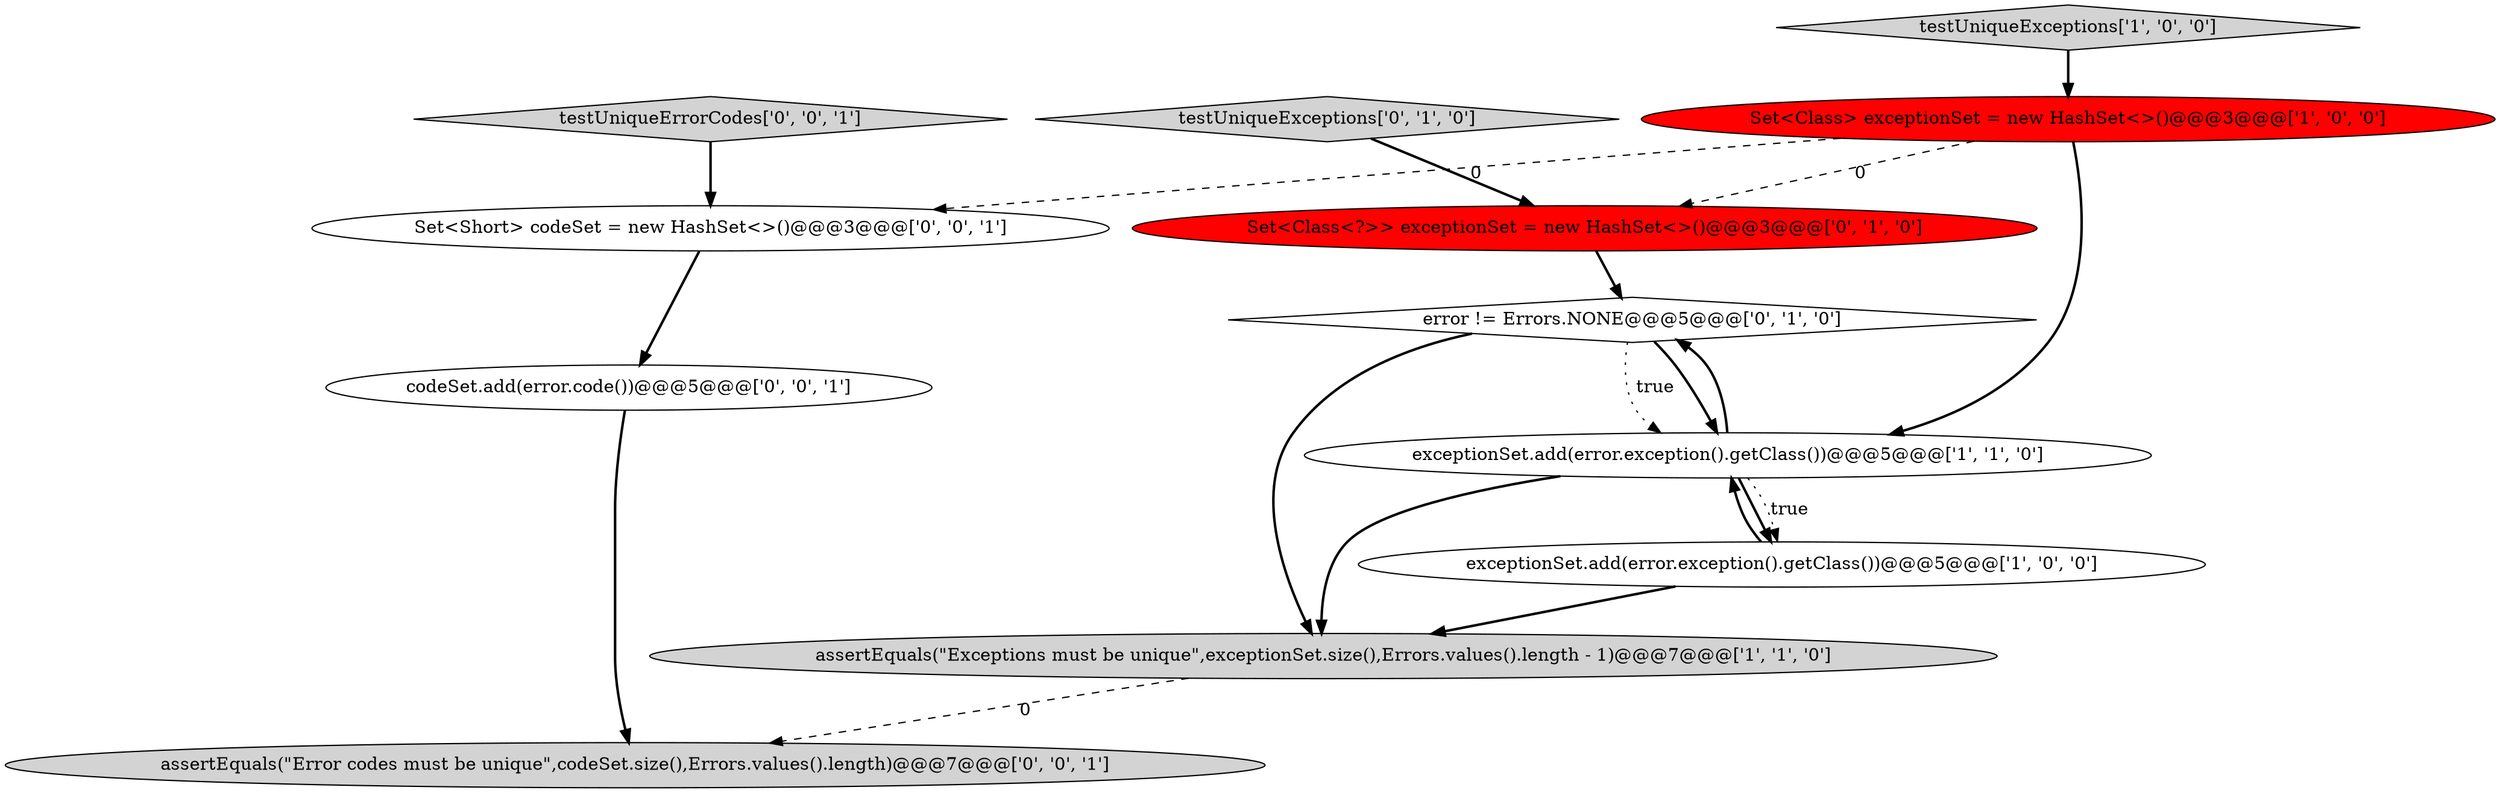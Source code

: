 digraph {
1 [style = filled, label = "Set<Class> exceptionSet = new HashSet<>()@@@3@@@['1', '0', '0']", fillcolor = red, shape = ellipse image = "AAA1AAABBB1BBB"];
0 [style = filled, label = "assertEquals(\"Exceptions must be unique\",exceptionSet.size(),Errors.values().length - 1)@@@7@@@['1', '1', '0']", fillcolor = lightgray, shape = ellipse image = "AAA0AAABBB1BBB"];
6 [style = filled, label = "Set<Class<?>> exceptionSet = new HashSet<>()@@@3@@@['0', '1', '0']", fillcolor = red, shape = ellipse image = "AAA1AAABBB2BBB"];
11 [style = filled, label = "assertEquals(\"Error codes must be unique\",codeSet.size(),Errors.values().length)@@@7@@@['0', '0', '1']", fillcolor = lightgray, shape = ellipse image = "AAA0AAABBB3BBB"];
9 [style = filled, label = "codeSet.add(error.code())@@@5@@@['0', '0', '1']", fillcolor = white, shape = ellipse image = "AAA0AAABBB3BBB"];
8 [style = filled, label = "Set<Short> codeSet = new HashSet<>()@@@3@@@['0', '0', '1']", fillcolor = white, shape = ellipse image = "AAA0AAABBB3BBB"];
7 [style = filled, label = "testUniqueExceptions['0', '1', '0']", fillcolor = lightgray, shape = diamond image = "AAA0AAABBB2BBB"];
2 [style = filled, label = "testUniqueExceptions['1', '0', '0']", fillcolor = lightgray, shape = diamond image = "AAA0AAABBB1BBB"];
3 [style = filled, label = "exceptionSet.add(error.exception().getClass())@@@5@@@['1', '0', '0']", fillcolor = white, shape = ellipse image = "AAA0AAABBB1BBB"];
10 [style = filled, label = "testUniqueErrorCodes['0', '0', '1']", fillcolor = lightgray, shape = diamond image = "AAA0AAABBB3BBB"];
5 [style = filled, label = "error != Errors.NONE@@@5@@@['0', '1', '0']", fillcolor = white, shape = diamond image = "AAA0AAABBB2BBB"];
4 [style = filled, label = "exceptionSet.add(error.exception().getClass())@@@5@@@['1', '1', '0']", fillcolor = white, shape = ellipse image = "AAA0AAABBB1BBB"];
5->4 [style = dotted, label="true"];
4->3 [style = bold, label=""];
6->5 [style = bold, label=""];
1->4 [style = bold, label=""];
1->8 [style = dashed, label="0"];
5->4 [style = bold, label=""];
0->11 [style = dashed, label="0"];
4->3 [style = dotted, label="true"];
9->11 [style = bold, label=""];
10->8 [style = bold, label=""];
5->0 [style = bold, label=""];
3->4 [style = bold, label=""];
4->5 [style = bold, label=""];
2->1 [style = bold, label=""];
1->6 [style = dashed, label="0"];
3->0 [style = bold, label=""];
7->6 [style = bold, label=""];
4->0 [style = bold, label=""];
8->9 [style = bold, label=""];
}

